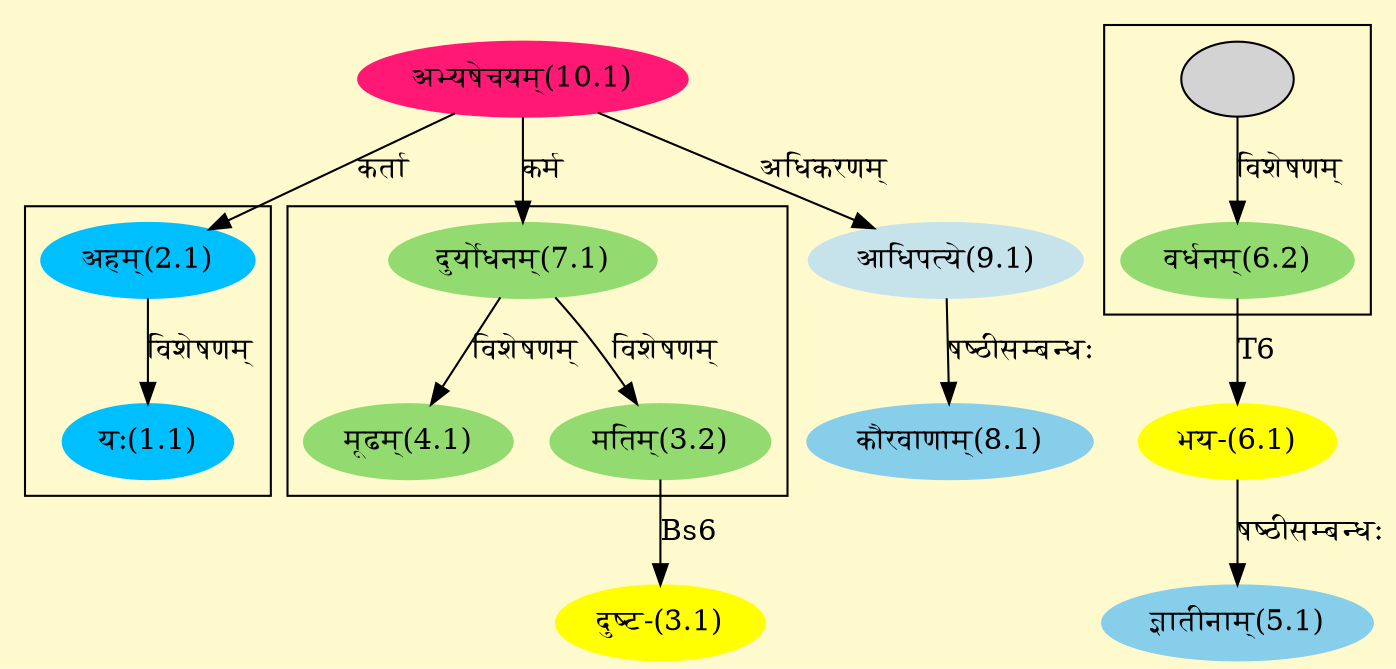 digraph G{
rankdir=BT;
 compound=true;
 bgcolor="lemonchiffon1";

subgraph cluster_1{
Node1_1 [style=filled, color="#00BFFF" label = "यः(1.1)"]
Node2_1 [style=filled, color="#00BFFF" label = "अहम्(2.1)"]

}

subgraph cluster_2{
Node3_2 [style=filled, color="#93DB70" label = "मतिम्(3.2)"]
Node7_1 [style=filled, color="#93DB70" label = "दुर्योधनम्(7.1)"]
Node4_1 [style=filled, color="#93DB70" label = "मूढम्(4.1)"]

}

subgraph cluster_3{
Node6_2 [style=filled, color="#93DB70" label = "वर्धनम्(6.2)"]
Node5 [style=filled, color="" label = ""]

}
Node2_1 [style=filled, color="#00BFFF" label = "अहम्(2.1)"]
Node10_1 [style=filled, color="#FF1975" label = "अभ्यषेचयम्(10.1)"]
Node3_1 [style=filled, color="#FFFF00" label = "दुष्ट-(3.1)"]
Node3_2 [style=filled, color="#93DB70" label = "मतिम्(3.2)"]
Node5_1 [style=filled, color="#87CEEB" label = "ज्ञातीनाम्(5.1)"]
Node6_1 [style=filled, color="#FFFF00" label = "भय-(6.1)"]
Node6_2 [style=filled, color="#93DB70" label = "वर्धनम्(6.2)"]
Node7_1 [style=filled, color="#93DB70" label = "दुर्योधनम्(7.1)"]
Node8_1 [style=filled, color="#87CEEB" label = "कौरवाणाम्(8.1)"]
Node9_1 [style=filled, color="#C6E2EB" label = "आधिपत्ये(9.1)"]
/* Start of Relations section */

Node1_1 -> Node2_1 [  label="विशेषणम्"  dir="back" ]
Node2_1 -> Node10_1 [  label="कर्ता"  dir="back" ]
Node3_1 -> Node3_2 [  label="Bs6"  dir="back" ]
Node3_2 -> Node7_1 [  label="विशेषणम्"  dir="back" ]
Node4_1 -> Node7_1 [  label="विशेषणम्"  dir="back" ]
Node5_1 -> Node6_1 [  label="षष्ठीसम्बन्धः"  dir="back" ]
Node6_1 -> Node6_2 [  label="T6"  dir="back" ]
Node6_2 -> Node5 [  label="विशेषणम्"  dir="back" ]
Node7_1 -> Node10_1 [  label="कर्म"  dir="back" ]
Node8_1 -> Node9_1 [  label="षष्ठीसम्बन्धः"  dir="back" ]
Node9_1 -> Node10_1 [  label="अधिकरणम्"  dir="back" ]
}
